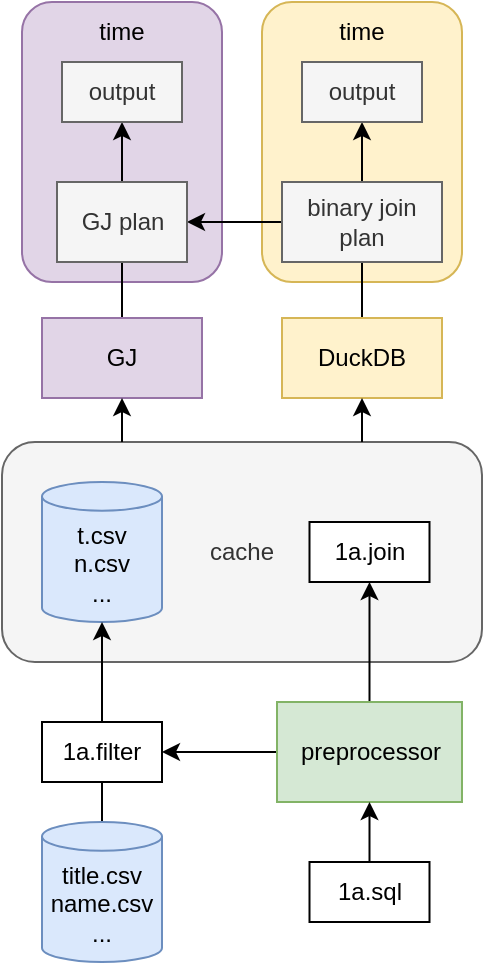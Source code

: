 <mxfile><diagram id="qmxQ_U1ozUBKr4m92q1p" name="Page-1"><mxGraphModel dx="686" dy="549" grid="1" gridSize="10" guides="1" tooltips="1" connect="1" arrows="1" fold="1" page="1" pageScale="1" pageWidth="1100" pageHeight="850" math="0" shadow="0"><root><mxCell id="0"/><mxCell id="1" parent="0"/><mxCell id="52" value="" style="rounded=1;whiteSpace=wrap;html=1;fillColor=#fff2cc;strokeColor=#d6b656;" parent="1" vertex="1"><mxGeometry x="550" y="220" width="100" height="140" as="geometry"/></mxCell><mxCell id="51" value="" style="rounded=1;whiteSpace=wrap;html=1;fillColor=#e1d5e7;strokeColor=#9673a6;" parent="1" vertex="1"><mxGeometry x="430" y="220" width="100" height="140" as="geometry"/></mxCell><mxCell id="39" value="cache" style="rounded=1;whiteSpace=wrap;html=1;fillColor=#f5f5f5;fontColor=#333333;strokeColor=#666666;" parent="1" vertex="1"><mxGeometry x="420" y="440" width="240" height="110" as="geometry"/></mxCell><mxCell id="45" style="edgeStyle=none;html=1;exitX=0.5;exitY=0;exitDx=0;exitDy=0;entryX=0.5;entryY=1;entryDx=0;entryDy=0;endArrow=none;endFill=0;" parent="1" source="2" target="21" edge="1"><mxGeometry relative="1" as="geometry"/></mxCell><mxCell id="2" value="DuckDB" style="rounded=0;whiteSpace=wrap;html=1;fillColor=#fff2cc;strokeColor=#d6b656;" parent="1" vertex="1"><mxGeometry x="560" y="378" width="80" height="40" as="geometry"/></mxCell><mxCell id="48" style="edgeStyle=none;html=1;exitX=0.5;exitY=0;exitDx=0;exitDy=0;entryX=0.5;entryY=1;entryDx=0;entryDy=0;endArrow=none;endFill=0;" parent="1" source="3" target="22" edge="1"><mxGeometry relative="1" as="geometry"/></mxCell><mxCell id="3" value="GJ" style="rounded=0;whiteSpace=wrap;html=1;fillColor=#e1d5e7;strokeColor=#9673a6;" parent="1" vertex="1"><mxGeometry x="440" y="378" width="80" height="40" as="geometry"/></mxCell><mxCell id="31" style="edgeStyle=none;html=1;exitX=0.5;exitY=0;exitDx=0;exitDy=0;exitPerimeter=0;endArrow=none;endFill=0;" parent="1" source="4" target="20" edge="1"><mxGeometry relative="1" as="geometry"/></mxCell><mxCell id="4" value="title.csv&lt;br&gt;name.csv&lt;br&gt;..." style="shape=cylinder3;whiteSpace=wrap;html=1;boundedLbl=1;backgroundOutline=1;size=7.167;fillColor=#dae8fc;strokeColor=#6c8ebf;" parent="1" vertex="1"><mxGeometry x="440" y="630" width="60" height="70" as="geometry"/></mxCell><mxCell id="29" style="edgeStyle=none;html=1;exitX=0;exitY=0.5;exitDx=0;exitDy=0;entryX=1;entryY=0.5;entryDx=0;entryDy=0;" parent="1" source="6" target="20" edge="1"><mxGeometry relative="1" as="geometry"/></mxCell><mxCell id="30" style="edgeStyle=none;html=1;exitX=0.5;exitY=0;exitDx=0;exitDy=0;entryX=0.5;entryY=1;entryDx=0;entryDy=0;" parent="1" source="6" target="18" edge="1"><mxGeometry relative="1" as="geometry"/></mxCell><mxCell id="6" value="preprocessor" style="rounded=0;whiteSpace=wrap;html=1;fillColor=#d5e8d4;strokeColor=#82b366;" parent="1" vertex="1"><mxGeometry x="557.5" y="570" width="92.5" height="50" as="geometry"/></mxCell><mxCell id="16" value="t.csv&lt;br&gt;n.csv&lt;br&gt;..." style="shape=cylinder3;whiteSpace=wrap;html=1;boundedLbl=1;backgroundOutline=1;size=7.167;fillColor=#dae8fc;strokeColor=#6c8ebf;" parent="1" vertex="1"><mxGeometry x="440" y="460" width="60" height="70" as="geometry"/></mxCell><mxCell id="18" value="&lt;span&gt;1a.join&lt;/span&gt;" style="rounded=0;whiteSpace=wrap;html=1;" parent="1" vertex="1"><mxGeometry x="573.75" y="480" width="60" height="30" as="geometry"/></mxCell><mxCell id="28" style="edgeStyle=none;html=1;exitX=0.5;exitY=0;exitDx=0;exitDy=0;entryX=0.5;entryY=1;entryDx=0;entryDy=0;" parent="1" source="19" target="6" edge="1"><mxGeometry relative="1" as="geometry"/></mxCell><mxCell id="19" value="1a.sql" style="rounded=0;whiteSpace=wrap;html=1;" parent="1" vertex="1"><mxGeometry x="573.75" y="650" width="60" height="30" as="geometry"/></mxCell><mxCell id="32" style="edgeStyle=none;html=1;exitX=0.5;exitY=0;exitDx=0;exitDy=0;entryX=0.5;entryY=1;entryDx=0;entryDy=0;entryPerimeter=0;" parent="1" source="20" target="16" edge="1"><mxGeometry relative="1" as="geometry"/></mxCell><mxCell id="20" value="1a.filter" style="rounded=0;whiteSpace=wrap;html=1;" parent="1" vertex="1"><mxGeometry x="440" y="580" width="60" height="30" as="geometry"/></mxCell><mxCell id="46" style="edgeStyle=none;html=1;exitX=0.5;exitY=0;exitDx=0;exitDy=0;endArrow=classic;endFill=1;" parent="1" source="21" target="26" edge="1"><mxGeometry relative="1" as="geometry"/></mxCell><mxCell id="49" style="edgeStyle=none;html=1;exitX=0;exitY=0.5;exitDx=0;exitDy=0;entryX=1;entryY=0.5;entryDx=0;entryDy=0;endArrow=classic;endFill=1;" parent="1" source="21" target="22" edge="1"><mxGeometry relative="1" as="geometry"/></mxCell><mxCell id="21" value="&lt;span&gt;binary join plan&lt;br&gt;&lt;/span&gt;" style="rounded=0;whiteSpace=wrap;html=1;fillColor=#f5f5f5;fontColor=#333333;strokeColor=#666666;" parent="1" vertex="1"><mxGeometry x="560" y="310" width="80" height="40" as="geometry"/></mxCell><mxCell id="50" style="edgeStyle=none;html=1;exitX=0.5;exitY=0;exitDx=0;exitDy=0;entryX=0.5;entryY=1;entryDx=0;entryDy=0;endArrow=classic;endFill=1;" parent="1" source="22" target="44" edge="1"><mxGeometry relative="1" as="geometry"/></mxCell><mxCell id="22" value="&lt;span&gt;GJ plan&lt;br&gt;&lt;/span&gt;" style="rounded=0;whiteSpace=wrap;html=1;fillColor=#f5f5f5;fontColor=#333333;strokeColor=#666666;" parent="1" vertex="1"><mxGeometry x="447.5" y="310" width="65" height="40" as="geometry"/></mxCell><mxCell id="26" value="&lt;span&gt;output&lt;/span&gt;" style="rounded=0;whiteSpace=wrap;html=1;fillColor=#f5f5f5;fontColor=#333333;strokeColor=#666666;" parent="1" vertex="1"><mxGeometry x="570" y="250" width="60" height="30" as="geometry"/></mxCell><mxCell id="40" style="edgeStyle=none;html=1;exitX=0.75;exitY=0;exitDx=0;exitDy=0;entryX=0.5;entryY=1;entryDx=0;entryDy=0;endArrow=classic;endFill=1;" parent="1" source="39" target="2" edge="1"><mxGeometry relative="1" as="geometry"/></mxCell><mxCell id="41" style="edgeStyle=none;html=1;exitX=0.25;exitY=0;exitDx=0;exitDy=0;entryX=0.5;entryY=1;entryDx=0;entryDy=0;endArrow=classic;endFill=1;" parent="1" source="39" target="3" edge="1"><mxGeometry relative="1" as="geometry"/></mxCell><mxCell id="44" value="&lt;span&gt;output&lt;/span&gt;" style="rounded=0;whiteSpace=wrap;html=1;fillColor=#f5f5f5;fontColor=#333333;strokeColor=#666666;" parent="1" vertex="1"><mxGeometry x="450" y="250" width="60" height="30" as="geometry"/></mxCell><mxCell id="57" value="time" style="text;html=1;strokeColor=none;fillColor=none;align=center;verticalAlign=middle;whiteSpace=wrap;rounded=0;dashed=1;fontColor=#000000;" parent="1" vertex="1"><mxGeometry x="450" y="220" width="60" height="30" as="geometry"/></mxCell><mxCell id="58" value="time" style="text;html=1;strokeColor=none;fillColor=none;align=center;verticalAlign=middle;whiteSpace=wrap;rounded=0;dashed=1;fontColor=#000000;" parent="1" vertex="1"><mxGeometry x="570" y="220" width="60" height="30" as="geometry"/></mxCell></root></mxGraphModel></diagram></mxfile>